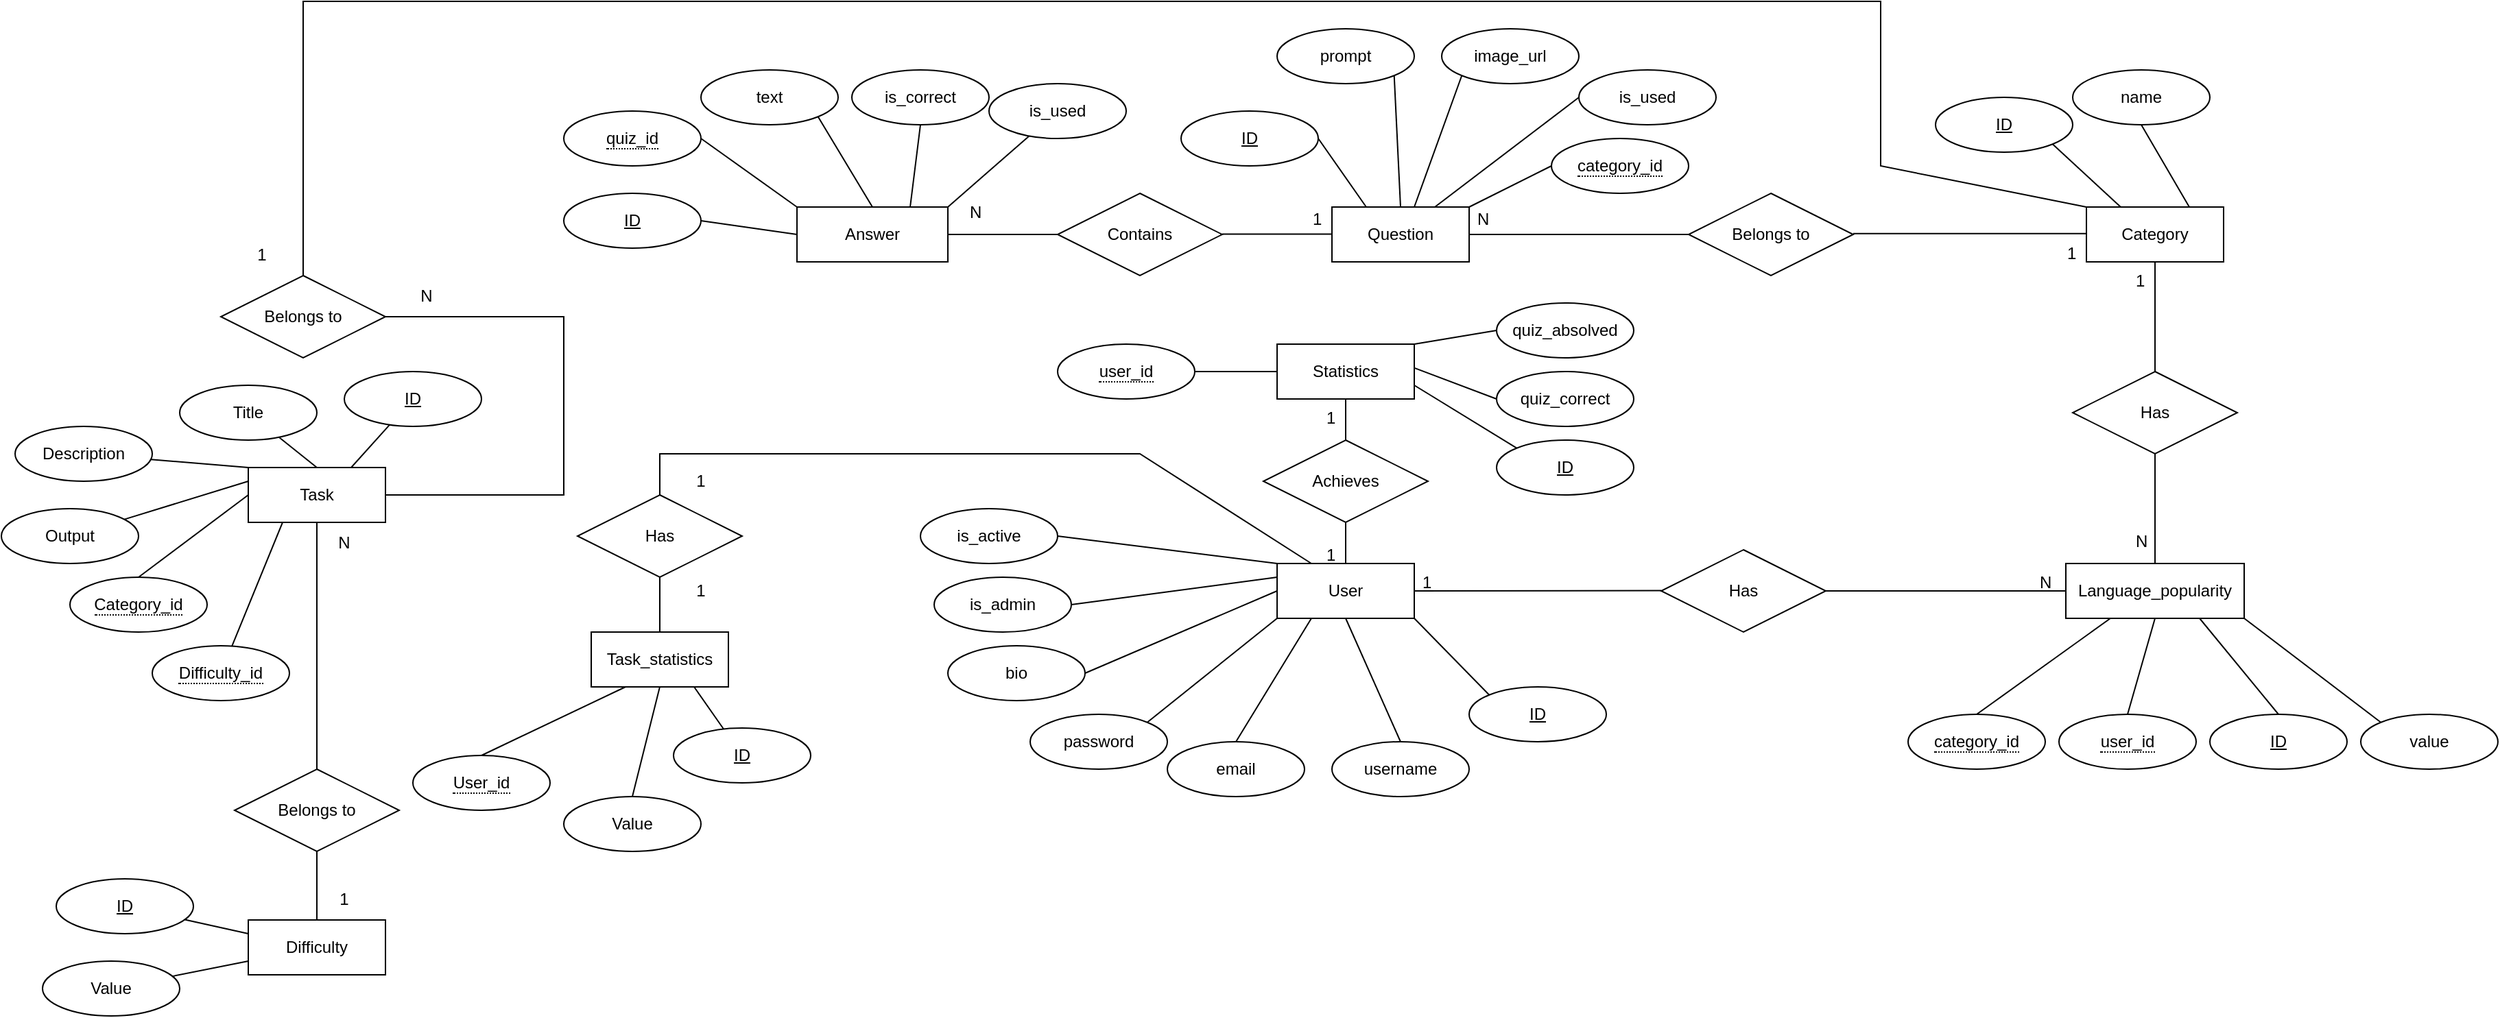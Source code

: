<mxfile version="25.0.2">
  <diagram name="Stránka-1" id="sOJdRBg2l6jmoNzy4xBh">
    <mxGraphModel dx="2866" dy="844" grid="1" gridSize="10" guides="1" tooltips="1" connect="1" arrows="1" fold="1" page="1" pageScale="1" pageWidth="980" pageHeight="1390" math="0" shadow="0">
      <root>
        <mxCell id="0" />
        <mxCell id="1" parent="0" />
        <mxCell id="8_MltZdfGdoI-M6Byp3I-1" value="Answer" style="rounded=0;whiteSpace=wrap;html=1;" parent="1" vertex="1">
          <mxGeometry x="180" y="260" width="110" height="40" as="geometry" />
        </mxCell>
        <mxCell id="8_MltZdfGdoI-M6Byp3I-2" value="" style="endArrow=none;html=1;rounded=0;exitX=1;exitY=0;exitDx=0;exitDy=0;" parent="1" source="8_MltZdfGdoI-M6Byp3I-1" target="8_MltZdfGdoI-M6Byp3I-3" edge="1">
          <mxGeometry width="50" height="50" relative="1" as="geometry">
            <mxPoint x="320" y="340" as="sourcePoint" />
            <mxPoint x="330" y="210" as="targetPoint" />
          </mxGeometry>
        </mxCell>
        <mxCell id="8_MltZdfGdoI-M6Byp3I-3" value="is_used" style="ellipse;whiteSpace=wrap;html=1;" parent="1" vertex="1">
          <mxGeometry x="320" y="170" width="100" height="40" as="geometry" />
        </mxCell>
        <mxCell id="8_MltZdfGdoI-M6Byp3I-4" value="is_correct" style="ellipse;whiteSpace=wrap;html=1;" parent="1" vertex="1">
          <mxGeometry x="220" y="160" width="100" height="40" as="geometry" />
        </mxCell>
        <mxCell id="8_MltZdfGdoI-M6Byp3I-5" value="" style="endArrow=none;html=1;rounded=0;exitX=0.5;exitY=1;exitDx=0;exitDy=0;entryX=0.75;entryY=0;entryDx=0;entryDy=0;" parent="1" source="8_MltZdfGdoI-M6Byp3I-4" target="8_MltZdfGdoI-M6Byp3I-1" edge="1">
          <mxGeometry width="50" height="50" relative="1" as="geometry">
            <mxPoint x="320" y="340" as="sourcePoint" />
            <mxPoint x="370" y="290" as="targetPoint" />
          </mxGeometry>
        </mxCell>
        <mxCell id="8_MltZdfGdoI-M6Byp3I-6" value="" style="endArrow=none;html=1;rounded=0;exitX=0.5;exitY=0;exitDx=0;exitDy=0;entryX=1;entryY=1;entryDx=0;entryDy=0;" parent="1" source="8_MltZdfGdoI-M6Byp3I-1" target="8_MltZdfGdoI-M6Byp3I-8" edge="1">
          <mxGeometry width="50" height="50" relative="1" as="geometry">
            <mxPoint x="320" y="340" as="sourcePoint" />
            <mxPoint x="211.188" y="234.171" as="targetPoint" />
          </mxGeometry>
        </mxCell>
        <mxCell id="8_MltZdfGdoI-M6Byp3I-8" value="text" style="ellipse;whiteSpace=wrap;html=1;" parent="1" vertex="1">
          <mxGeometry x="110" y="160" width="100" height="40" as="geometry" />
        </mxCell>
        <mxCell id="8_MltZdfGdoI-M6Byp3I-9" value="ID" style="ellipse;whiteSpace=wrap;html=1;align=center;fontStyle=4;" parent="1" vertex="1">
          <mxGeometry x="10" y="250" width="100" height="40" as="geometry" />
        </mxCell>
        <mxCell id="8_MltZdfGdoI-M6Byp3I-10" value="" style="endArrow=none;html=1;rounded=0;exitX=1;exitY=0.5;exitDx=0;exitDy=0;" parent="1" source="8_MltZdfGdoI-M6Byp3I-9" edge="1">
          <mxGeometry relative="1" as="geometry">
            <mxPoint x="270" y="320" as="sourcePoint" />
            <mxPoint x="180" y="280" as="targetPoint" />
          </mxGeometry>
        </mxCell>
        <mxCell id="8_MltZdfGdoI-M6Byp3I-11" value="&lt;span style=&quot;border-bottom: 1px dotted&quot;&gt;quiz_id&lt;/span&gt;" style="ellipse;whiteSpace=wrap;html=1;align=center;" parent="1" vertex="1">
          <mxGeometry x="10" y="190" width="100" height="40" as="geometry" />
        </mxCell>
        <mxCell id="8_MltZdfGdoI-M6Byp3I-12" value="" style="endArrow=none;html=1;rounded=0;exitX=1;exitY=0.5;exitDx=0;exitDy=0;entryX=0;entryY=0;entryDx=0;entryDy=0;" parent="1" source="8_MltZdfGdoI-M6Byp3I-11" target="8_MltZdfGdoI-M6Byp3I-1" edge="1">
          <mxGeometry relative="1" as="geometry">
            <mxPoint x="270" y="320" as="sourcePoint" />
            <mxPoint x="430" y="320" as="targetPoint" />
          </mxGeometry>
        </mxCell>
        <mxCell id="8_MltZdfGdoI-M6Byp3I-13" value="Contains" style="shape=rhombus;perimeter=rhombusPerimeter;whiteSpace=wrap;html=1;align=center;" parent="1" vertex="1">
          <mxGeometry x="370" y="250" width="120" height="60" as="geometry" />
        </mxCell>
        <mxCell id="8_MltZdfGdoI-M6Byp3I-14" value="" style="endArrow=none;html=1;rounded=0;exitX=1;exitY=0.5;exitDx=0;exitDy=0;entryX=0;entryY=0.5;entryDx=0;entryDy=0;" parent="1" source="8_MltZdfGdoI-M6Byp3I-1" target="8_MltZdfGdoI-M6Byp3I-13" edge="1">
          <mxGeometry relative="1" as="geometry">
            <mxPoint x="270" y="320" as="sourcePoint" />
            <mxPoint x="430" y="320" as="targetPoint" />
          </mxGeometry>
        </mxCell>
        <mxCell id="8_MltZdfGdoI-M6Byp3I-15" value="Question" style="whiteSpace=wrap;html=1;align=center;" parent="1" vertex="1">
          <mxGeometry x="570" y="260" width="100" height="40" as="geometry" />
        </mxCell>
        <mxCell id="8_MltZdfGdoI-M6Byp3I-16" value="" style="endArrow=none;html=1;rounded=0;exitX=1;exitY=0.5;exitDx=0;exitDy=0;entryX=0;entryY=0.5;entryDx=0;entryDy=0;" parent="1" edge="1">
          <mxGeometry relative="1" as="geometry">
            <mxPoint x="490" y="279.76" as="sourcePoint" />
            <mxPoint x="570" y="279.76" as="targetPoint" />
          </mxGeometry>
        </mxCell>
        <mxCell id="8_MltZdfGdoI-M6Byp3I-18" value="ID" style="ellipse;whiteSpace=wrap;html=1;align=center;fontStyle=4;" parent="1" vertex="1">
          <mxGeometry x="460" y="190" width="100" height="40" as="geometry" />
        </mxCell>
        <mxCell id="8_MltZdfGdoI-M6Byp3I-19" value="prompt" style="ellipse;whiteSpace=wrap;html=1;align=center;" parent="1" vertex="1">
          <mxGeometry x="530" y="130" width="100" height="40" as="geometry" />
        </mxCell>
        <mxCell id="8_MltZdfGdoI-M6Byp3I-20" value="image_url" style="ellipse;whiteSpace=wrap;html=1;align=center;" parent="1" vertex="1">
          <mxGeometry x="650" y="130" width="100" height="40" as="geometry" />
        </mxCell>
        <mxCell id="8_MltZdfGdoI-M6Byp3I-21" value="is_used" style="ellipse;whiteSpace=wrap;html=1;align=center;" parent="1" vertex="1">
          <mxGeometry x="750" y="160" width="100" height="40" as="geometry" />
        </mxCell>
        <mxCell id="8_MltZdfGdoI-M6Byp3I-22" value="&lt;span style=&quot;border-bottom: 1px dotted&quot;&gt;category_id&lt;/span&gt;" style="ellipse;whiteSpace=wrap;html=1;align=center;" parent="1" vertex="1">
          <mxGeometry x="730" y="210" width="100" height="40" as="geometry" />
        </mxCell>
        <mxCell id="8_MltZdfGdoI-M6Byp3I-23" value="" style="endArrow=none;html=1;rounded=0;exitX=1;exitY=0.5;exitDx=0;exitDy=0;entryX=0.25;entryY=0;entryDx=0;entryDy=0;" parent="1" source="8_MltZdfGdoI-M6Byp3I-18" target="8_MltZdfGdoI-M6Byp3I-15" edge="1">
          <mxGeometry relative="1" as="geometry">
            <mxPoint x="550" y="220" as="sourcePoint" />
            <mxPoint x="710" y="220" as="targetPoint" />
          </mxGeometry>
        </mxCell>
        <mxCell id="8_MltZdfGdoI-M6Byp3I-24" value="" style="endArrow=none;html=1;rounded=0;exitX=1;exitY=1;exitDx=0;exitDy=0;entryX=0.5;entryY=0;entryDx=0;entryDy=0;" parent="1" source="8_MltZdfGdoI-M6Byp3I-19" target="8_MltZdfGdoI-M6Byp3I-15" edge="1">
          <mxGeometry relative="1" as="geometry">
            <mxPoint x="550" y="220" as="sourcePoint" />
            <mxPoint x="710" y="220" as="targetPoint" />
          </mxGeometry>
        </mxCell>
        <mxCell id="8_MltZdfGdoI-M6Byp3I-25" value="" style="endArrow=none;html=1;rounded=0;exitX=0;exitY=1;exitDx=0;exitDy=0;" parent="1" source="8_MltZdfGdoI-M6Byp3I-20" edge="1">
          <mxGeometry relative="1" as="geometry">
            <mxPoint x="550" y="220" as="sourcePoint" />
            <mxPoint x="630" y="260" as="targetPoint" />
          </mxGeometry>
        </mxCell>
        <mxCell id="8_MltZdfGdoI-M6Byp3I-26" value="" style="endArrow=none;html=1;rounded=0;exitX=0;exitY=0.5;exitDx=0;exitDy=0;entryX=0.75;entryY=0;entryDx=0;entryDy=0;" parent="1" source="8_MltZdfGdoI-M6Byp3I-21" target="8_MltZdfGdoI-M6Byp3I-15" edge="1">
          <mxGeometry relative="1" as="geometry">
            <mxPoint x="550" y="220" as="sourcePoint" />
            <mxPoint x="710" y="220" as="targetPoint" />
          </mxGeometry>
        </mxCell>
        <mxCell id="8_MltZdfGdoI-M6Byp3I-27" value="" style="endArrow=none;html=1;rounded=0;exitX=0;exitY=0.5;exitDx=0;exitDy=0;entryX=1;entryY=0;entryDx=0;entryDy=0;" parent="1" source="8_MltZdfGdoI-M6Byp3I-22" target="8_MltZdfGdoI-M6Byp3I-15" edge="1">
          <mxGeometry relative="1" as="geometry">
            <mxPoint x="550" y="220" as="sourcePoint" />
            <mxPoint x="710" y="220" as="targetPoint" />
          </mxGeometry>
        </mxCell>
        <mxCell id="8_MltZdfGdoI-M6Byp3I-28" value="1" style="text;strokeColor=none;fillColor=none;spacingLeft=4;spacingRight=4;overflow=hidden;rotatable=0;points=[[0,0.5],[1,0.5]];portConstraint=eastwest;fontSize=12;whiteSpace=wrap;html=1;" parent="1" vertex="1">
          <mxGeometry x="550" y="255" width="40" height="30" as="geometry" />
        </mxCell>
        <mxCell id="8_MltZdfGdoI-M6Byp3I-29" value="N" style="text;strokeColor=none;fillColor=none;spacingLeft=4;spacingRight=4;overflow=hidden;rotatable=0;points=[[0,0.5],[1,0.5]];portConstraint=eastwest;fontSize=12;whiteSpace=wrap;html=1;" parent="1" vertex="1">
          <mxGeometry x="300" y="250" width="40" height="30" as="geometry" />
        </mxCell>
        <mxCell id="8_MltZdfGdoI-M6Byp3I-30" value="" style="endArrow=none;html=1;rounded=0;exitX=1;exitY=0.5;exitDx=0;exitDy=0;" parent="1" source="8_MltZdfGdoI-M6Byp3I-15" edge="1">
          <mxGeometry relative="1" as="geometry">
            <mxPoint x="790" y="220" as="sourcePoint" />
            <mxPoint x="840" y="280" as="targetPoint" />
          </mxGeometry>
        </mxCell>
        <mxCell id="8_MltZdfGdoI-M6Byp3I-31" value="Belongs to" style="shape=rhombus;perimeter=rhombusPerimeter;whiteSpace=wrap;html=1;align=center;" parent="1" vertex="1">
          <mxGeometry x="830" y="250" width="120" height="60" as="geometry" />
        </mxCell>
        <mxCell id="8_MltZdfGdoI-M6Byp3I-32" value="Category" style="whiteSpace=wrap;html=1;align=center;" parent="1" vertex="1">
          <mxGeometry x="1120" y="260" width="100" height="40" as="geometry" />
        </mxCell>
        <mxCell id="8_MltZdfGdoI-M6Byp3I-33" value="1" style="text;strokeColor=none;fillColor=none;spacingLeft=4;spacingRight=4;overflow=hidden;rotatable=0;points=[[0,0.5],[1,0.5]];portConstraint=eastwest;fontSize=12;whiteSpace=wrap;html=1;" parent="1" vertex="1">
          <mxGeometry x="1100" y="280" width="40" height="30" as="geometry" />
        </mxCell>
        <mxCell id="8_MltZdfGdoI-M6Byp3I-34" value="N" style="text;strokeColor=none;fillColor=none;spacingLeft=4;spacingRight=4;overflow=hidden;rotatable=0;points=[[0,0.5],[1,0.5]];portConstraint=eastwest;fontSize=12;whiteSpace=wrap;html=1;" parent="1" vertex="1">
          <mxGeometry x="670" y="255" width="40" height="30" as="geometry" />
        </mxCell>
        <mxCell id="8_MltZdfGdoI-M6Byp3I-35" value="" style="endArrow=none;html=1;rounded=0;exitX=1;exitY=0.5;exitDx=0;exitDy=0;" parent="1" edge="1">
          <mxGeometry relative="1" as="geometry">
            <mxPoint x="950" y="279.43" as="sourcePoint" />
            <mxPoint x="1120" y="279.43" as="targetPoint" />
          </mxGeometry>
        </mxCell>
        <mxCell id="8_MltZdfGdoI-M6Byp3I-36" value="ID" style="ellipse;whiteSpace=wrap;html=1;align=center;fontStyle=4;" parent="1" vertex="1">
          <mxGeometry x="1010" y="180" width="100" height="40" as="geometry" />
        </mxCell>
        <mxCell id="8_MltZdfGdoI-M6Byp3I-37" value="name" style="ellipse;whiteSpace=wrap;html=1;align=center;" parent="1" vertex="1">
          <mxGeometry x="1110" y="160" width="100" height="40" as="geometry" />
        </mxCell>
        <mxCell id="8_MltZdfGdoI-M6Byp3I-38" value="" style="endArrow=none;html=1;rounded=0;exitX=0.75;exitY=0;exitDx=0;exitDy=0;entryX=0.5;entryY=1;entryDx=0;entryDy=0;" parent="1" source="8_MltZdfGdoI-M6Byp3I-32" target="8_MltZdfGdoI-M6Byp3I-37" edge="1">
          <mxGeometry relative="1" as="geometry">
            <mxPoint x="1030" y="240" as="sourcePoint" />
            <mxPoint x="1190" y="240" as="targetPoint" />
          </mxGeometry>
        </mxCell>
        <mxCell id="8_MltZdfGdoI-M6Byp3I-39" value="" style="endArrow=none;html=1;rounded=0;exitX=1;exitY=1;exitDx=0;exitDy=0;entryX=0.25;entryY=0;entryDx=0;entryDy=0;" parent="1" source="8_MltZdfGdoI-M6Byp3I-36" target="8_MltZdfGdoI-M6Byp3I-32" edge="1">
          <mxGeometry relative="1" as="geometry">
            <mxPoint x="1030" y="240" as="sourcePoint" />
            <mxPoint x="1190" y="240" as="targetPoint" />
          </mxGeometry>
        </mxCell>
        <mxCell id="8_MltZdfGdoI-M6Byp3I-40" value="Language_popularity" style="whiteSpace=wrap;html=1;align=center;" parent="1" vertex="1">
          <mxGeometry x="1105" y="520" width="130" height="40" as="geometry" />
        </mxCell>
        <mxCell id="8_MltZdfGdoI-M6Byp3I-42" value="ID" style="ellipse;whiteSpace=wrap;html=1;align=center;fontStyle=4;" parent="1" vertex="1">
          <mxGeometry x="1210" y="630" width="100" height="40" as="geometry" />
        </mxCell>
        <mxCell id="8_MltZdfGdoI-M6Byp3I-43" value="" style="endArrow=none;html=1;rounded=0;exitX=0.75;exitY=1;exitDx=0;exitDy=0;entryX=0.5;entryY=0;entryDx=0;entryDy=0;" parent="1" source="8_MltZdfGdoI-M6Byp3I-40" target="8_MltZdfGdoI-M6Byp3I-42" edge="1">
          <mxGeometry relative="1" as="geometry">
            <mxPoint x="1050" y="620" as="sourcePoint" />
            <mxPoint x="1210" y="620" as="targetPoint" />
          </mxGeometry>
        </mxCell>
        <mxCell id="8_MltZdfGdoI-M6Byp3I-44" value="&lt;span style=&quot;border-bottom: 1px dotted&quot;&gt;user_id&lt;/span&gt;" style="ellipse;whiteSpace=wrap;html=1;align=center;" parent="1" vertex="1">
          <mxGeometry x="1100" y="630" width="100" height="40" as="geometry" />
        </mxCell>
        <mxCell id="8_MltZdfGdoI-M6Byp3I-45" value="&lt;span style=&quot;border-bottom: 1px dotted&quot;&gt;category_id&lt;/span&gt;" style="ellipse;whiteSpace=wrap;html=1;align=center;" parent="1" vertex="1">
          <mxGeometry x="990" y="630" width="100" height="40" as="geometry" />
        </mxCell>
        <mxCell id="8_MltZdfGdoI-M6Byp3I-46" value="value" style="ellipse;whiteSpace=wrap;html=1;align=center;" parent="1" vertex="1">
          <mxGeometry x="1320" y="630" width="100" height="40" as="geometry" />
        </mxCell>
        <mxCell id="8_MltZdfGdoI-M6Byp3I-47" value="" style="endArrow=none;html=1;rounded=0;exitX=0.5;exitY=1;exitDx=0;exitDy=0;entryX=0.5;entryY=0;entryDx=0;entryDy=0;" parent="1" source="8_MltZdfGdoI-M6Byp3I-40" target="8_MltZdfGdoI-M6Byp3I-44" edge="1">
          <mxGeometry relative="1" as="geometry">
            <mxPoint x="1070" y="590" as="sourcePoint" />
            <mxPoint x="1230" y="590" as="targetPoint" />
          </mxGeometry>
        </mxCell>
        <mxCell id="8_MltZdfGdoI-M6Byp3I-48" value="" style="endArrow=none;html=1;rounded=0;exitX=0.25;exitY=1;exitDx=0;exitDy=0;entryX=0.5;entryY=0;entryDx=0;entryDy=0;" parent="1" source="8_MltZdfGdoI-M6Byp3I-40" target="8_MltZdfGdoI-M6Byp3I-45" edge="1">
          <mxGeometry relative="1" as="geometry">
            <mxPoint x="1070" y="590" as="sourcePoint" />
            <mxPoint x="1230" y="590" as="targetPoint" />
          </mxGeometry>
        </mxCell>
        <mxCell id="8_MltZdfGdoI-M6Byp3I-49" value="" style="endArrow=none;html=1;rounded=0;exitX=1;exitY=1;exitDx=0;exitDy=0;entryX=0;entryY=0;entryDx=0;entryDy=0;" parent="1" source="8_MltZdfGdoI-M6Byp3I-40" target="8_MltZdfGdoI-M6Byp3I-46" edge="1">
          <mxGeometry relative="1" as="geometry">
            <mxPoint x="1110" y="590" as="sourcePoint" />
            <mxPoint x="1270" y="590" as="targetPoint" />
          </mxGeometry>
        </mxCell>
        <mxCell id="8_MltZdfGdoI-M6Byp3I-50" value="Has" style="shape=rhombus;perimeter=rhombusPerimeter;whiteSpace=wrap;html=1;align=center;" parent="1" vertex="1">
          <mxGeometry x="1110" y="380" width="120" height="60" as="geometry" />
        </mxCell>
        <mxCell id="8_MltZdfGdoI-M6Byp3I-51" value="" style="endArrow=none;html=1;rounded=0;exitX=0.5;exitY=1;exitDx=0;exitDy=0;entryX=0.5;entryY=0;entryDx=0;entryDy=0;" parent="1" source="8_MltZdfGdoI-M6Byp3I-32" target="8_MltZdfGdoI-M6Byp3I-50" edge="1">
          <mxGeometry relative="1" as="geometry">
            <mxPoint x="1100" y="440" as="sourcePoint" />
            <mxPoint x="1260" y="440" as="targetPoint" />
          </mxGeometry>
        </mxCell>
        <mxCell id="8_MltZdfGdoI-M6Byp3I-52" value="" style="endArrow=none;html=1;rounded=0;entryX=0.5;entryY=0;entryDx=0;entryDy=0;" parent="1" target="8_MltZdfGdoI-M6Byp3I-40" edge="1">
          <mxGeometry relative="1" as="geometry">
            <mxPoint x="1170" y="440" as="sourcePoint" />
            <mxPoint x="1260" y="440" as="targetPoint" />
          </mxGeometry>
        </mxCell>
        <mxCell id="8_MltZdfGdoI-M6Byp3I-53" value="1" style="text;strokeColor=none;fillColor=none;spacingLeft=4;spacingRight=4;overflow=hidden;rotatable=0;points=[[0,0.5],[1,0.5]];portConstraint=eastwest;fontSize=12;whiteSpace=wrap;html=1;" parent="1" vertex="1">
          <mxGeometry x="1150" y="300" width="40" height="30" as="geometry" />
        </mxCell>
        <mxCell id="8_MltZdfGdoI-M6Byp3I-54" value="N" style="text;strokeColor=none;fillColor=none;spacingLeft=4;spacingRight=4;overflow=hidden;rotatable=0;points=[[0,0.5],[1,0.5]];portConstraint=eastwest;fontSize=12;whiteSpace=wrap;html=1;" parent="1" vertex="1">
          <mxGeometry x="1150" y="490" width="40" height="30" as="geometry" />
        </mxCell>
        <mxCell id="8_MltZdfGdoI-M6Byp3I-56" value="User" style="whiteSpace=wrap;html=1;align=center;" parent="1" vertex="1">
          <mxGeometry x="530" y="520" width="100" height="40" as="geometry" />
        </mxCell>
        <mxCell id="8_MltZdfGdoI-M6Byp3I-57" value="Has" style="shape=rhombus;perimeter=rhombusPerimeter;whiteSpace=wrap;html=1;align=center;" parent="1" vertex="1">
          <mxGeometry x="810" y="510" width="120" height="60" as="geometry" />
        </mxCell>
        <mxCell id="8_MltZdfGdoI-M6Byp3I-58" value="" style="endArrow=none;html=1;rounded=0;exitX=1;exitY=0.5;exitDx=0;exitDy=0;entryX=0;entryY=0.5;entryDx=0;entryDy=0;" parent="1" source="8_MltZdfGdoI-M6Byp3I-57" target="8_MltZdfGdoI-M6Byp3I-40" edge="1">
          <mxGeometry relative="1" as="geometry">
            <mxPoint x="810" y="520" as="sourcePoint" />
            <mxPoint x="970" y="520" as="targetPoint" />
          </mxGeometry>
        </mxCell>
        <mxCell id="8_MltZdfGdoI-M6Byp3I-59" value="" style="endArrow=none;html=1;rounded=0;exitX=1;exitY=0.5;exitDx=0;exitDy=0;entryX=0;entryY=0.5;entryDx=0;entryDy=0;" parent="1" source="8_MltZdfGdoI-M6Byp3I-56" edge="1">
          <mxGeometry relative="1" as="geometry">
            <mxPoint x="635" y="539.8" as="sourcePoint" />
            <mxPoint x="810" y="539.8" as="targetPoint" />
          </mxGeometry>
        </mxCell>
        <mxCell id="8_MltZdfGdoI-M6Byp3I-60" value="N" style="text;strokeColor=none;fillColor=none;spacingLeft=4;spacingRight=4;overflow=hidden;rotatable=0;points=[[0,0.5],[1,0.5]];portConstraint=eastwest;fontSize=12;whiteSpace=wrap;html=1;" parent="1" vertex="1">
          <mxGeometry x="1080" y="520" width="40" height="30" as="geometry" />
        </mxCell>
        <mxCell id="8_MltZdfGdoI-M6Byp3I-61" value="1" style="text;strokeColor=none;fillColor=none;spacingLeft=4;spacingRight=4;overflow=hidden;rotatable=0;points=[[0,0.5],[1,0.5]];portConstraint=eastwest;fontSize=12;whiteSpace=wrap;html=1;" parent="1" vertex="1">
          <mxGeometry x="630" y="520" width="40" height="30" as="geometry" />
        </mxCell>
        <mxCell id="8_MltZdfGdoI-M6Byp3I-62" value="ID" style="ellipse;whiteSpace=wrap;html=1;align=center;fontStyle=4;" parent="1" vertex="1">
          <mxGeometry x="670" y="610" width="100" height="40" as="geometry" />
        </mxCell>
        <mxCell id="8_MltZdfGdoI-M6Byp3I-63" value="username" style="ellipse;whiteSpace=wrap;html=1;align=center;" parent="1" vertex="1">
          <mxGeometry x="570" y="650" width="100" height="40" as="geometry" />
        </mxCell>
        <mxCell id="8_MltZdfGdoI-M6Byp3I-64" value="email" style="ellipse;whiteSpace=wrap;html=1;align=center;" parent="1" vertex="1">
          <mxGeometry x="450" y="650" width="100" height="40" as="geometry" />
        </mxCell>
        <mxCell id="8_MltZdfGdoI-M6Byp3I-65" value="password" style="ellipse;whiteSpace=wrap;html=1;align=center;" parent="1" vertex="1">
          <mxGeometry x="350" y="630" width="100" height="40" as="geometry" />
        </mxCell>
        <mxCell id="8_MltZdfGdoI-M6Byp3I-66" value="bio" style="ellipse;whiteSpace=wrap;html=1;align=center;" parent="1" vertex="1">
          <mxGeometry x="290" y="580" width="100" height="40" as="geometry" />
        </mxCell>
        <mxCell id="8_MltZdfGdoI-M6Byp3I-67" value="quiz_correct" style="ellipse;whiteSpace=wrap;html=1;align=center;" parent="1" vertex="1">
          <mxGeometry x="690" y="380" width="100" height="40" as="geometry" />
        </mxCell>
        <mxCell id="8_MltZdfGdoI-M6Byp3I-68" value="quiz_absolved" style="ellipse;whiteSpace=wrap;html=1;align=center;" parent="1" vertex="1">
          <mxGeometry x="690" y="330" width="100" height="40" as="geometry" />
        </mxCell>
        <mxCell id="8_MltZdfGdoI-M6Byp3I-69" value="Statistics" style="whiteSpace=wrap;html=1;align=center;" parent="1" vertex="1">
          <mxGeometry x="530" y="360" width="100" height="40" as="geometry" />
        </mxCell>
        <mxCell id="8_MltZdfGdoI-M6Byp3I-70" value="ID" style="ellipse;whiteSpace=wrap;html=1;align=center;fontStyle=4;" parent="1" vertex="1">
          <mxGeometry x="690" y="430" width="100" height="40" as="geometry" />
        </mxCell>
        <mxCell id="8_MltZdfGdoI-M6Byp3I-71" value="&lt;span style=&quot;border-bottom: 1px dotted&quot;&gt;user_id&lt;/span&gt;" style="ellipse;whiteSpace=wrap;html=1;align=center;" parent="1" vertex="1">
          <mxGeometry x="370" y="360" width="100" height="40" as="geometry" />
        </mxCell>
        <mxCell id="8_MltZdfGdoI-M6Byp3I-72" value="" style="endArrow=none;html=1;rounded=0;exitX=1;exitY=0.5;exitDx=0;exitDy=0;entryX=0;entryY=0.5;entryDx=0;entryDy=0;" parent="1" source="8_MltZdfGdoI-M6Byp3I-71" target="8_MltZdfGdoI-M6Byp3I-69" edge="1">
          <mxGeometry relative="1" as="geometry">
            <mxPoint x="480" y="450" as="sourcePoint" />
            <mxPoint x="640" y="450" as="targetPoint" />
          </mxGeometry>
        </mxCell>
        <mxCell id="8_MltZdfGdoI-M6Byp3I-73" value="" style="endArrow=none;html=1;rounded=0;exitX=0;exitY=0.5;exitDx=0;exitDy=0;entryX=1;entryY=0;entryDx=0;entryDy=0;" parent="1" source="8_MltZdfGdoI-M6Byp3I-68" target="8_MltZdfGdoI-M6Byp3I-69" edge="1">
          <mxGeometry relative="1" as="geometry">
            <mxPoint x="480" y="450" as="sourcePoint" />
            <mxPoint x="640" y="450" as="targetPoint" />
          </mxGeometry>
        </mxCell>
        <mxCell id="8_MltZdfGdoI-M6Byp3I-74" value="" style="endArrow=none;html=1;rounded=0;exitX=0.996;exitY=0.43;exitDx=0;exitDy=0;exitPerimeter=0;entryX=0;entryY=0.5;entryDx=0;entryDy=0;" parent="1" source="8_MltZdfGdoI-M6Byp3I-69" target="8_MltZdfGdoI-M6Byp3I-67" edge="1">
          <mxGeometry relative="1" as="geometry">
            <mxPoint x="480" y="450" as="sourcePoint" />
            <mxPoint x="640" y="450" as="targetPoint" />
          </mxGeometry>
        </mxCell>
        <mxCell id="8_MltZdfGdoI-M6Byp3I-75" value="" style="endArrow=none;html=1;rounded=0;exitX=1;exitY=0.75;exitDx=0;exitDy=0;entryX=0;entryY=0;entryDx=0;entryDy=0;" parent="1" source="8_MltZdfGdoI-M6Byp3I-69" target="8_MltZdfGdoI-M6Byp3I-70" edge="1">
          <mxGeometry relative="1" as="geometry">
            <mxPoint x="480" y="450" as="sourcePoint" />
            <mxPoint x="640" y="450" as="targetPoint" />
          </mxGeometry>
        </mxCell>
        <mxCell id="8_MltZdfGdoI-M6Byp3I-76" value="Achieves" style="shape=rhombus;perimeter=rhombusPerimeter;whiteSpace=wrap;html=1;align=center;" parent="1" vertex="1">
          <mxGeometry x="520" y="430" width="120" height="60" as="geometry" />
        </mxCell>
        <mxCell id="8_MltZdfGdoI-M6Byp3I-77" value="" style="endArrow=none;html=1;rounded=0;exitX=0.5;exitY=1;exitDx=0;exitDy=0;entryX=0.5;entryY=0;entryDx=0;entryDy=0;" parent="1" source="8_MltZdfGdoI-M6Byp3I-69" target="8_MltZdfGdoI-M6Byp3I-76" edge="1">
          <mxGeometry relative="1" as="geometry">
            <mxPoint x="520" y="420" as="sourcePoint" />
            <mxPoint x="680" y="420" as="targetPoint" />
          </mxGeometry>
        </mxCell>
        <mxCell id="8_MltZdfGdoI-M6Byp3I-78" value="" style="endArrow=none;html=1;rounded=0;exitX=0.5;exitY=1;exitDx=0;exitDy=0;entryX=0.5;entryY=0;entryDx=0;entryDy=0;" parent="1" source="8_MltZdfGdoI-M6Byp3I-76" target="8_MltZdfGdoI-M6Byp3I-56" edge="1">
          <mxGeometry relative="1" as="geometry">
            <mxPoint x="520" y="420" as="sourcePoint" />
            <mxPoint x="680" y="420" as="targetPoint" />
          </mxGeometry>
        </mxCell>
        <mxCell id="8_MltZdfGdoI-M6Byp3I-79" value="1" style="text;strokeColor=none;fillColor=none;spacingLeft=4;spacingRight=4;overflow=hidden;rotatable=0;points=[[0,0.5],[1,0.5]];portConstraint=eastwest;fontSize=12;whiteSpace=wrap;html=1;" parent="1" vertex="1">
          <mxGeometry x="560" y="400" width="40" height="30" as="geometry" />
        </mxCell>
        <mxCell id="8_MltZdfGdoI-M6Byp3I-80" value="1" style="text;strokeColor=none;fillColor=none;spacingLeft=4;spacingRight=4;overflow=hidden;rotatable=0;points=[[0,0.5],[1,0.5]];portConstraint=eastwest;fontSize=12;whiteSpace=wrap;html=1;" parent="1" vertex="1">
          <mxGeometry x="560" y="500" width="40" height="30" as="geometry" />
        </mxCell>
        <mxCell id="8_MltZdfGdoI-M6Byp3I-81" value="is_admin" style="ellipse;whiteSpace=wrap;html=1;align=center;" parent="1" vertex="1">
          <mxGeometry x="280" y="530" width="100" height="40" as="geometry" />
        </mxCell>
        <mxCell id="8_MltZdfGdoI-M6Byp3I-82" value="is_active" style="ellipse;whiteSpace=wrap;html=1;align=center;" parent="1" vertex="1">
          <mxGeometry x="270" y="480" width="100" height="40" as="geometry" />
        </mxCell>
        <mxCell id="8_MltZdfGdoI-M6Byp3I-83" value="" style="endArrow=none;html=1;rounded=0;exitX=1;exitY=0.5;exitDx=0;exitDy=0;entryX=0;entryY=0;entryDx=0;entryDy=0;" parent="1" source="8_MltZdfGdoI-M6Byp3I-82" target="8_MltZdfGdoI-M6Byp3I-56" edge="1">
          <mxGeometry relative="1" as="geometry">
            <mxPoint x="460" y="540" as="sourcePoint" />
            <mxPoint x="620" y="540" as="targetPoint" />
          </mxGeometry>
        </mxCell>
        <mxCell id="8_MltZdfGdoI-M6Byp3I-84" value="" style="endArrow=none;html=1;rounded=0;exitX=1;exitY=0.5;exitDx=0;exitDy=0;entryX=0;entryY=0.25;entryDx=0;entryDy=0;" parent="1" source="8_MltZdfGdoI-M6Byp3I-81" target="8_MltZdfGdoI-M6Byp3I-56" edge="1">
          <mxGeometry relative="1" as="geometry">
            <mxPoint x="460" y="540" as="sourcePoint" />
            <mxPoint x="620" y="540" as="targetPoint" />
          </mxGeometry>
        </mxCell>
        <mxCell id="8_MltZdfGdoI-M6Byp3I-85" value="" style="endArrow=none;html=1;rounded=0;exitX=1;exitY=0.5;exitDx=0;exitDy=0;entryX=0;entryY=0.5;entryDx=0;entryDy=0;" parent="1" source="8_MltZdfGdoI-M6Byp3I-66" target="8_MltZdfGdoI-M6Byp3I-56" edge="1">
          <mxGeometry relative="1" as="geometry">
            <mxPoint x="460" y="540" as="sourcePoint" />
            <mxPoint x="620" y="540" as="targetPoint" />
          </mxGeometry>
        </mxCell>
        <mxCell id="8_MltZdfGdoI-M6Byp3I-86" value="" style="endArrow=none;html=1;rounded=0;exitX=1;exitY=0;exitDx=0;exitDy=0;entryX=0;entryY=1;entryDx=0;entryDy=0;" parent="1" source="8_MltZdfGdoI-M6Byp3I-65" target="8_MltZdfGdoI-M6Byp3I-56" edge="1">
          <mxGeometry relative="1" as="geometry">
            <mxPoint x="460" y="540" as="sourcePoint" />
            <mxPoint x="620" y="540" as="targetPoint" />
          </mxGeometry>
        </mxCell>
        <mxCell id="8_MltZdfGdoI-M6Byp3I-87" value="" style="endArrow=none;html=1;rounded=0;exitX=0.5;exitY=0;exitDx=0;exitDy=0;entryX=0.25;entryY=1;entryDx=0;entryDy=0;" parent="1" source="8_MltZdfGdoI-M6Byp3I-64" target="8_MltZdfGdoI-M6Byp3I-56" edge="1">
          <mxGeometry relative="1" as="geometry">
            <mxPoint x="460" y="540" as="sourcePoint" />
            <mxPoint x="620" y="540" as="targetPoint" />
          </mxGeometry>
        </mxCell>
        <mxCell id="8_MltZdfGdoI-M6Byp3I-88" value="" style="endArrow=none;html=1;rounded=0;exitX=0.5;exitY=0;exitDx=0;exitDy=0;entryX=0.5;entryY=1;entryDx=0;entryDy=0;" parent="1" source="8_MltZdfGdoI-M6Byp3I-63" target="8_MltZdfGdoI-M6Byp3I-56" edge="1">
          <mxGeometry relative="1" as="geometry">
            <mxPoint x="460" y="540" as="sourcePoint" />
            <mxPoint x="620" y="540" as="targetPoint" />
          </mxGeometry>
        </mxCell>
        <mxCell id="8_MltZdfGdoI-M6Byp3I-89" value="" style="endArrow=none;html=1;rounded=0;exitX=0;exitY=0;exitDx=0;exitDy=0;entryX=1;entryY=1;entryDx=0;entryDy=0;" parent="1" source="8_MltZdfGdoI-M6Byp3I-62" target="8_MltZdfGdoI-M6Byp3I-56" edge="1">
          <mxGeometry relative="1" as="geometry">
            <mxPoint x="460" y="540" as="sourcePoint" />
            <mxPoint x="620" y="540" as="targetPoint" />
          </mxGeometry>
        </mxCell>
        <mxCell id="X0qwM8O_w4ARA05M2sBW-1" value="Task" style="whiteSpace=wrap;html=1;align=center;" vertex="1" parent="1">
          <mxGeometry x="-220" y="450" width="100" height="40" as="geometry" />
        </mxCell>
        <mxCell id="X0qwM8O_w4ARA05M2sBW-2" value="" style="endArrow=none;html=1;rounded=0;exitX=0.75;exitY=0;exitDx=0;exitDy=0;" edge="1" parent="1" source="X0qwM8O_w4ARA05M2sBW-1" target="X0qwM8O_w4ARA05M2sBW-3">
          <mxGeometry relative="1" as="geometry">
            <mxPoint x="160" y="480" as="sourcePoint" />
            <mxPoint x="-100" y="400" as="targetPoint" />
          </mxGeometry>
        </mxCell>
        <mxCell id="X0qwM8O_w4ARA05M2sBW-3" value="ID" style="ellipse;whiteSpace=wrap;html=1;align=center;fontStyle=4;" vertex="1" parent="1">
          <mxGeometry x="-150" y="380" width="100" height="40" as="geometry" />
        </mxCell>
        <mxCell id="X0qwM8O_w4ARA05M2sBW-4" value="" style="endArrow=none;html=1;rounded=0;exitX=0.5;exitY=0;exitDx=0;exitDy=0;" edge="1" parent="1" source="X0qwM8O_w4ARA05M2sBW-1" target="X0qwM8O_w4ARA05M2sBW-5">
          <mxGeometry relative="1" as="geometry">
            <mxPoint x="30" y="470" as="sourcePoint" />
            <mxPoint x="-400" y="420" as="targetPoint" />
          </mxGeometry>
        </mxCell>
        <mxCell id="X0qwM8O_w4ARA05M2sBW-5" value="Title" style="ellipse;whiteSpace=wrap;html=1;align=center;" vertex="1" parent="1">
          <mxGeometry x="-270.0" y="390.0" width="100" height="40" as="geometry" />
        </mxCell>
        <mxCell id="X0qwM8O_w4ARA05M2sBW-6" value="" style="endArrow=none;html=1;rounded=0;exitX=0;exitY=0;exitDx=0;exitDy=0;" edge="1" parent="1" source="X0qwM8O_w4ARA05M2sBW-1" target="X0qwM8O_w4ARA05M2sBW-7">
          <mxGeometry relative="1" as="geometry">
            <mxPoint x="-30" y="470" as="sourcePoint" />
            <mxPoint x="-320" y="430" as="targetPoint" />
          </mxGeometry>
        </mxCell>
        <mxCell id="X0qwM8O_w4ARA05M2sBW-7" value="Description" style="ellipse;whiteSpace=wrap;html=1;align=center;" vertex="1" parent="1">
          <mxGeometry x="-390.0" y="420.0" width="100" height="40" as="geometry" />
        </mxCell>
        <mxCell id="X0qwM8O_w4ARA05M2sBW-8" value="" style="endArrow=none;html=1;rounded=0;exitX=0;exitY=0.25;exitDx=0;exitDy=0;" edge="1" parent="1" source="X0qwM8O_w4ARA05M2sBW-1" target="X0qwM8O_w4ARA05M2sBW-9">
          <mxGeometry relative="1" as="geometry">
            <mxPoint x="-30" y="470" as="sourcePoint" />
            <mxPoint x="-350" y="510" as="targetPoint" />
          </mxGeometry>
        </mxCell>
        <mxCell id="X0qwM8O_w4ARA05M2sBW-9" value="Output" style="ellipse;whiteSpace=wrap;html=1;align=center;" vertex="1" parent="1">
          <mxGeometry x="-400.0" y="480" width="100" height="40" as="geometry" />
        </mxCell>
        <mxCell id="X0qwM8O_w4ARA05M2sBW-10" value="" style="endArrow=none;html=1;rounded=0;exitX=0;exitY=0.5;exitDx=0;exitDy=0;entryX=0.5;entryY=0;entryDx=0;entryDy=0;" edge="1" parent="1" source="X0qwM8O_w4ARA05M2sBW-1" target="X0qwM8O_w4ARA05M2sBW-12">
          <mxGeometry relative="1" as="geometry">
            <mxPoint x="-30" y="470" as="sourcePoint" />
            <mxPoint x="-267.071" y="540.68" as="targetPoint" />
          </mxGeometry>
        </mxCell>
        <mxCell id="X0qwM8O_w4ARA05M2sBW-12" value="&lt;span style=&quot;border-bottom: 1px dotted&quot;&gt;Category_id&lt;/span&gt;" style="ellipse;whiteSpace=wrap;html=1;align=center;" vertex="1" parent="1">
          <mxGeometry x="-350" y="530" width="100" height="40" as="geometry" />
        </mxCell>
        <mxCell id="X0qwM8O_w4ARA05M2sBW-13" value="" style="endArrow=none;html=1;rounded=0;exitX=0.25;exitY=1;exitDx=0;exitDy=0;" edge="1" parent="1" source="X0qwM8O_w4ARA05M2sBW-1" target="X0qwM8O_w4ARA05M2sBW-14">
          <mxGeometry relative="1" as="geometry">
            <mxPoint x="-30" y="470" as="sourcePoint" />
            <mxPoint x="-240" y="600" as="targetPoint" />
          </mxGeometry>
        </mxCell>
        <mxCell id="X0qwM8O_w4ARA05M2sBW-14" value="&lt;span style=&quot;border-bottom: 1px dotted&quot;&gt;Difficulty_id&lt;/span&gt;" style="ellipse;whiteSpace=wrap;html=1;align=center;" vertex="1" parent="1">
          <mxGeometry x="-290.0" y="580" width="100" height="40" as="geometry" />
        </mxCell>
        <mxCell id="X0qwM8O_w4ARA05M2sBW-15" value="" style="endArrow=none;html=1;rounded=0;exitX=0.5;exitY=1;exitDx=0;exitDy=0;" edge="1" parent="1" source="X0qwM8O_w4ARA05M2sBW-1">
          <mxGeometry relative="1" as="geometry">
            <mxPoint x="-30" y="470" as="sourcePoint" />
            <mxPoint x="-170" y="670" as="targetPoint" />
          </mxGeometry>
        </mxCell>
        <mxCell id="X0qwM8O_w4ARA05M2sBW-16" value="Belongs to" style="shape=rhombus;perimeter=rhombusPerimeter;whiteSpace=wrap;html=1;align=center;" vertex="1" parent="1">
          <mxGeometry x="-230" y="670" width="120" height="60" as="geometry" />
        </mxCell>
        <mxCell id="X0qwM8O_w4ARA05M2sBW-17" value="" style="endArrow=none;html=1;rounded=0;exitX=0.5;exitY=1;exitDx=0;exitDy=0;" edge="1" parent="1" source="X0qwM8O_w4ARA05M2sBW-16">
          <mxGeometry relative="1" as="geometry">
            <mxPoint x="-30" y="610" as="sourcePoint" />
            <mxPoint x="-170" y="780" as="targetPoint" />
          </mxGeometry>
        </mxCell>
        <mxCell id="X0qwM8O_w4ARA05M2sBW-18" value="Difficulty" style="whiteSpace=wrap;html=1;align=center;" vertex="1" parent="1">
          <mxGeometry x="-220" y="780" width="100" height="40" as="geometry" />
        </mxCell>
        <mxCell id="X0qwM8O_w4ARA05M2sBW-19" value="" style="endArrow=none;html=1;rounded=0;exitX=0;exitY=0.25;exitDx=0;exitDy=0;" edge="1" parent="1" source="X0qwM8O_w4ARA05M2sBW-18" target="X0qwM8O_w4ARA05M2sBW-20">
          <mxGeometry relative="1" as="geometry">
            <mxPoint x="-220" y="730" as="sourcePoint" />
            <mxPoint x="-270" y="770" as="targetPoint" />
          </mxGeometry>
        </mxCell>
        <mxCell id="X0qwM8O_w4ARA05M2sBW-20" value="ID" style="ellipse;whiteSpace=wrap;html=1;align=center;fontStyle=4;" vertex="1" parent="1">
          <mxGeometry x="-360.0" y="750" width="100" height="40" as="geometry" />
        </mxCell>
        <mxCell id="X0qwM8O_w4ARA05M2sBW-21" value="" style="endArrow=none;html=1;rounded=0;exitX=0;exitY=0.75;exitDx=0;exitDy=0;" edge="1" parent="1" source="X0qwM8O_w4ARA05M2sBW-18" target="X0qwM8O_w4ARA05M2sBW-22">
          <mxGeometry relative="1" as="geometry">
            <mxPoint x="-220" y="730" as="sourcePoint" />
            <mxPoint x="-300" y="850" as="targetPoint" />
          </mxGeometry>
        </mxCell>
        <mxCell id="X0qwM8O_w4ARA05M2sBW-22" value="Value" style="ellipse;whiteSpace=wrap;html=1;align=center;" vertex="1" parent="1">
          <mxGeometry x="-370.0" y="810" width="100" height="40" as="geometry" />
        </mxCell>
        <mxCell id="X0qwM8O_w4ARA05M2sBW-23" value="Belongs to" style="shape=rhombus;perimeter=rhombusPerimeter;whiteSpace=wrap;html=1;align=center;" vertex="1" parent="1">
          <mxGeometry x="-240" y="310" width="120" height="60" as="geometry" />
        </mxCell>
        <mxCell id="X0qwM8O_w4ARA05M2sBW-24" value="" style="endArrow=none;html=1;rounded=0;exitX=1;exitY=0.5;exitDx=0;exitDy=0;" edge="1" parent="1" source="X0qwM8O_w4ARA05M2sBW-1">
          <mxGeometry relative="1" as="geometry">
            <mxPoint x="210" y="360" as="sourcePoint" />
            <mxPoint x="-120" y="340" as="targetPoint" />
            <Array as="points">
              <mxPoint x="10" y="470" />
              <mxPoint x="10" y="340" />
            </Array>
          </mxGeometry>
        </mxCell>
        <mxCell id="X0qwM8O_w4ARA05M2sBW-25" value="" style="endArrow=none;html=1;rounded=0;exitX=0.5;exitY=0;exitDx=0;exitDy=0;entryX=0;entryY=0;entryDx=0;entryDy=0;" edge="1" parent="1" source="X0qwM8O_w4ARA05M2sBW-23" target="8_MltZdfGdoI-M6Byp3I-32">
          <mxGeometry relative="1" as="geometry">
            <mxPoint x="340" y="560" as="sourcePoint" />
            <mxPoint x="500" y="560" as="targetPoint" />
            <Array as="points">
              <mxPoint x="-180" y="110" />
              <mxPoint x="970" y="110" />
              <mxPoint x="970" y="230" />
            </Array>
          </mxGeometry>
        </mxCell>
        <mxCell id="X0qwM8O_w4ARA05M2sBW-26" value="N" style="text;html=1;align=center;verticalAlign=middle;whiteSpace=wrap;rounded=0;" vertex="1" parent="1">
          <mxGeometry x="-180" y="490" width="60" height="30" as="geometry" />
        </mxCell>
        <mxCell id="X0qwM8O_w4ARA05M2sBW-27" value="1" style="text;html=1;align=center;verticalAlign=middle;whiteSpace=wrap;rounded=0;" vertex="1" parent="1">
          <mxGeometry x="-180" y="750" width="60" height="30" as="geometry" />
        </mxCell>
        <mxCell id="X0qwM8O_w4ARA05M2sBW-28" value="N" style="text;html=1;align=center;verticalAlign=middle;whiteSpace=wrap;rounded=0;" vertex="1" parent="1">
          <mxGeometry x="-120" y="310" width="60" height="30" as="geometry" />
        </mxCell>
        <mxCell id="X0qwM8O_w4ARA05M2sBW-29" value="1" style="text;html=1;align=center;verticalAlign=middle;whiteSpace=wrap;rounded=0;" vertex="1" parent="1">
          <mxGeometry x="-240" y="280" width="60" height="30" as="geometry" />
        </mxCell>
        <mxCell id="X0qwM8O_w4ARA05M2sBW-30" value="Task_statistics" style="whiteSpace=wrap;html=1;align=center;" vertex="1" parent="1">
          <mxGeometry x="30" y="570" width="100" height="40" as="geometry" />
        </mxCell>
        <mxCell id="X0qwM8O_w4ARA05M2sBW-32" value="" style="endArrow=none;html=1;rounded=0;exitX=0.75;exitY=1;exitDx=0;exitDy=0;" edge="1" parent="1" source="X0qwM8O_w4ARA05M2sBW-30" target="X0qwM8O_w4ARA05M2sBW-33">
          <mxGeometry relative="1" as="geometry">
            <mxPoint y="610" as="sourcePoint" />
            <mxPoint x="140" y="660" as="targetPoint" />
          </mxGeometry>
        </mxCell>
        <mxCell id="X0qwM8O_w4ARA05M2sBW-33" value="ID" style="ellipse;whiteSpace=wrap;html=1;align=center;fontStyle=4;" vertex="1" parent="1">
          <mxGeometry x="90" y="640" width="100" height="40" as="geometry" />
        </mxCell>
        <mxCell id="X0qwM8O_w4ARA05M2sBW-34" value="" style="endArrow=none;html=1;rounded=0;entryX=0.5;entryY=1;entryDx=0;entryDy=0;exitX=0.5;exitY=0;exitDx=0;exitDy=0;" edge="1" parent="1" source="X0qwM8O_w4ARA05M2sBW-35" target="X0qwM8O_w4ARA05M2sBW-30">
          <mxGeometry relative="1" as="geometry">
            <mxPoint x="60" y="680" as="sourcePoint" />
            <mxPoint x="160" y="610" as="targetPoint" />
          </mxGeometry>
        </mxCell>
        <mxCell id="X0qwM8O_w4ARA05M2sBW-35" value="Value" style="ellipse;whiteSpace=wrap;html=1;align=center;" vertex="1" parent="1">
          <mxGeometry x="10" y="690" width="100" height="40" as="geometry" />
        </mxCell>
        <mxCell id="X0qwM8O_w4ARA05M2sBW-36" value="" style="endArrow=none;html=1;rounded=0;entryX=0.25;entryY=1;entryDx=0;entryDy=0;exitX=0.5;exitY=0;exitDx=0;exitDy=0;" edge="1" parent="1" source="X0qwM8O_w4ARA05M2sBW-37" target="X0qwM8O_w4ARA05M2sBW-30">
          <mxGeometry relative="1" as="geometry">
            <mxPoint x="-10" y="670" as="sourcePoint" />
            <mxPoint x="160" y="610" as="targetPoint" />
          </mxGeometry>
        </mxCell>
        <mxCell id="X0qwM8O_w4ARA05M2sBW-37" value="&lt;span style=&quot;border-bottom: 1px dotted&quot;&gt;User_id&lt;/span&gt;" style="ellipse;whiteSpace=wrap;html=1;align=center;" vertex="1" parent="1">
          <mxGeometry x="-100" y="660" width="100" height="40" as="geometry" />
        </mxCell>
        <mxCell id="X0qwM8O_w4ARA05M2sBW-41" value="Has" style="shape=rhombus;perimeter=rhombusPerimeter;whiteSpace=wrap;html=1;align=center;" vertex="1" parent="1">
          <mxGeometry x="20" y="470" width="120" height="60" as="geometry" />
        </mxCell>
        <mxCell id="X0qwM8O_w4ARA05M2sBW-42" value="" style="endArrow=none;html=1;rounded=0;exitX=0.5;exitY=0;exitDx=0;exitDy=0;entryX=0.5;entryY=1;entryDx=0;entryDy=0;" edge="1" parent="1" source="X0qwM8O_w4ARA05M2sBW-30" target="X0qwM8O_w4ARA05M2sBW-41">
          <mxGeometry relative="1" as="geometry">
            <mxPoint x="60" y="500" as="sourcePoint" />
            <mxPoint x="220" y="500" as="targetPoint" />
          </mxGeometry>
        </mxCell>
        <mxCell id="X0qwM8O_w4ARA05M2sBW-43" value="" style="endArrow=none;html=1;rounded=0;entryX=0.25;entryY=0;entryDx=0;entryDy=0;exitX=0.5;exitY=0;exitDx=0;exitDy=0;" edge="1" parent="1" source="X0qwM8O_w4ARA05M2sBW-41" target="8_MltZdfGdoI-M6Byp3I-56">
          <mxGeometry relative="1" as="geometry">
            <mxPoint x="170" y="500" as="sourcePoint" />
            <mxPoint x="330" y="500" as="targetPoint" />
            <Array as="points">
              <mxPoint x="80" y="440" />
              <mxPoint x="430" y="440" />
            </Array>
          </mxGeometry>
        </mxCell>
        <mxCell id="X0qwM8O_w4ARA05M2sBW-44" value="1" style="text;html=1;align=center;verticalAlign=middle;whiteSpace=wrap;rounded=0;" vertex="1" parent="1">
          <mxGeometry x="80" y="525" width="60" height="30" as="geometry" />
        </mxCell>
        <mxCell id="X0qwM8O_w4ARA05M2sBW-45" value="1" style="text;html=1;align=center;verticalAlign=middle;whiteSpace=wrap;rounded=0;" vertex="1" parent="1">
          <mxGeometry x="80" y="445" width="60" height="30" as="geometry" />
        </mxCell>
      </root>
    </mxGraphModel>
  </diagram>
</mxfile>
